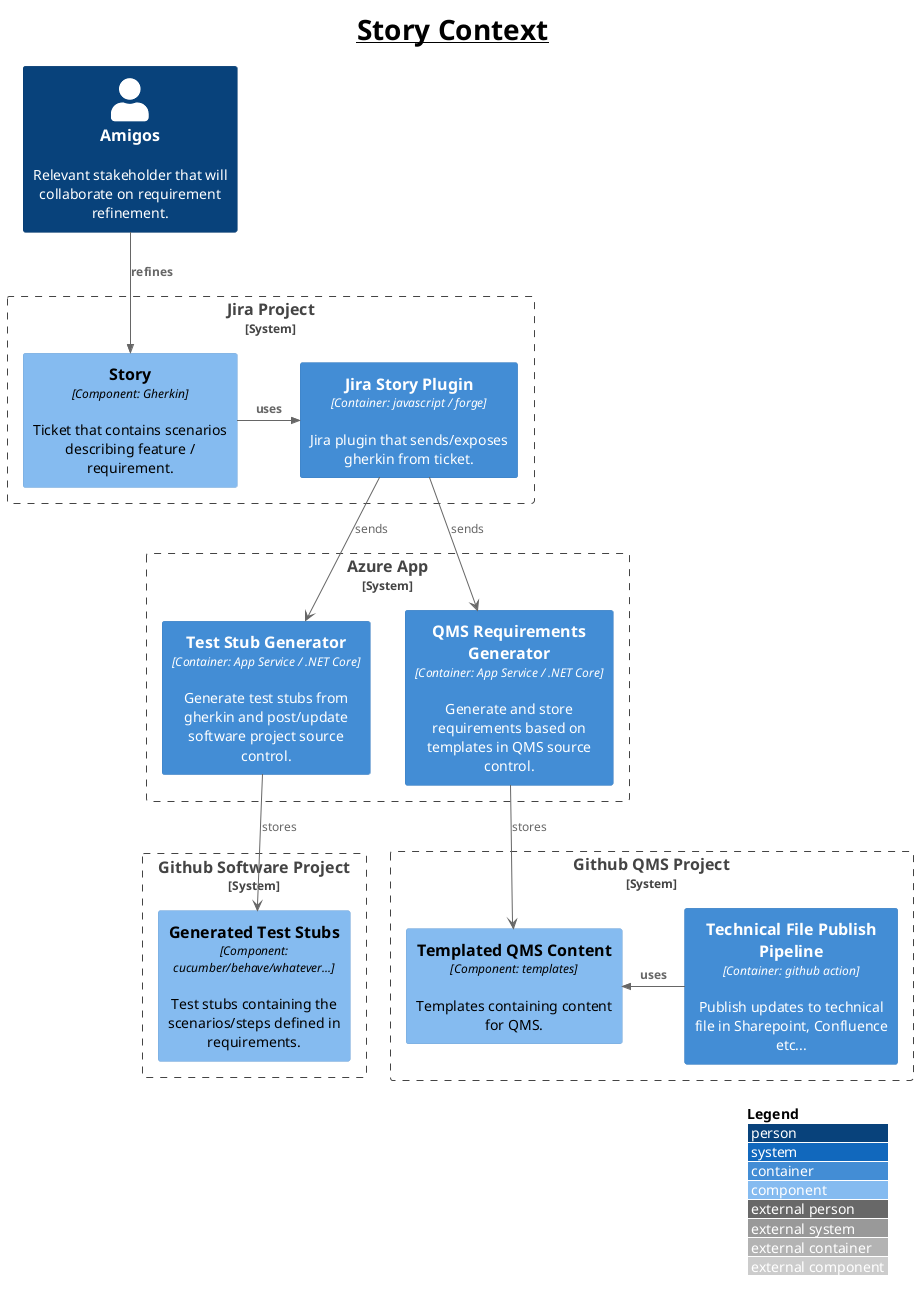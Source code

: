 @startuml

!include <c4/C4_Component.puml>  

LAYOUT_WITH_LEGEND()

title
<font size=28><u>Story Context</u></font>
end title

'left to right direction

Person(amigos, Amigos, "Relevant stakeholder that will collaborate on requirement refinement." )

System_Boundary(jira, "Jira Project"){
    Component(story, "Story", "Component: Gherkin", "Ticket that contains scenarios describing feature / requirement.")
    Container(jira_plugin, "Jira Story Plugin", "Container: javascript / forge", "Jira plugin that sends/exposes gherkin from ticket.")
}

System_Boundary(azure_app, "Azure App"){
    Container(test_stub_gen, "Test Stub Generator", "Container: App Service / .NET Core", "Generate test stubs from gherkin and post/update software project source control.")
    Container(requirements_gen, "QMS Requirements Generator", "Container: App Service / .NET Core", "Generate and store requirements based on templates in QMS source control.")
}

System_Boundary(github_software, "Github Software Project"){
    Component(test_stubs, "Generated Test Stubs", "Component: cucumber/behave/whatever...", "Test stubs containing the scenarios/steps defined in requirements.")
}

System_Boundary(github_qms, "Github QMS Project"){
    Container(publish_requirements, "Technical File Publish Pipeline", "Container: github action", "Publish updates to technical file in Sharepoint, Confluence etc...")
    Component(qms_files, "Templated QMS Content", "Component: templates", "Templates containing content for QMS.")
}

Rel_D(amigos, story, "refines")

Rel_R(story, jira_plugin, "uses")

jira_plugin --> test_stub_gen : sends
jira_plugin --> requirements_gen : sends

test_stub_gen --> test_stubs : stores
requirements_gen --> qms_files : stores

Rel_L(publish_requirements, qms_files, "uses")

@enduml